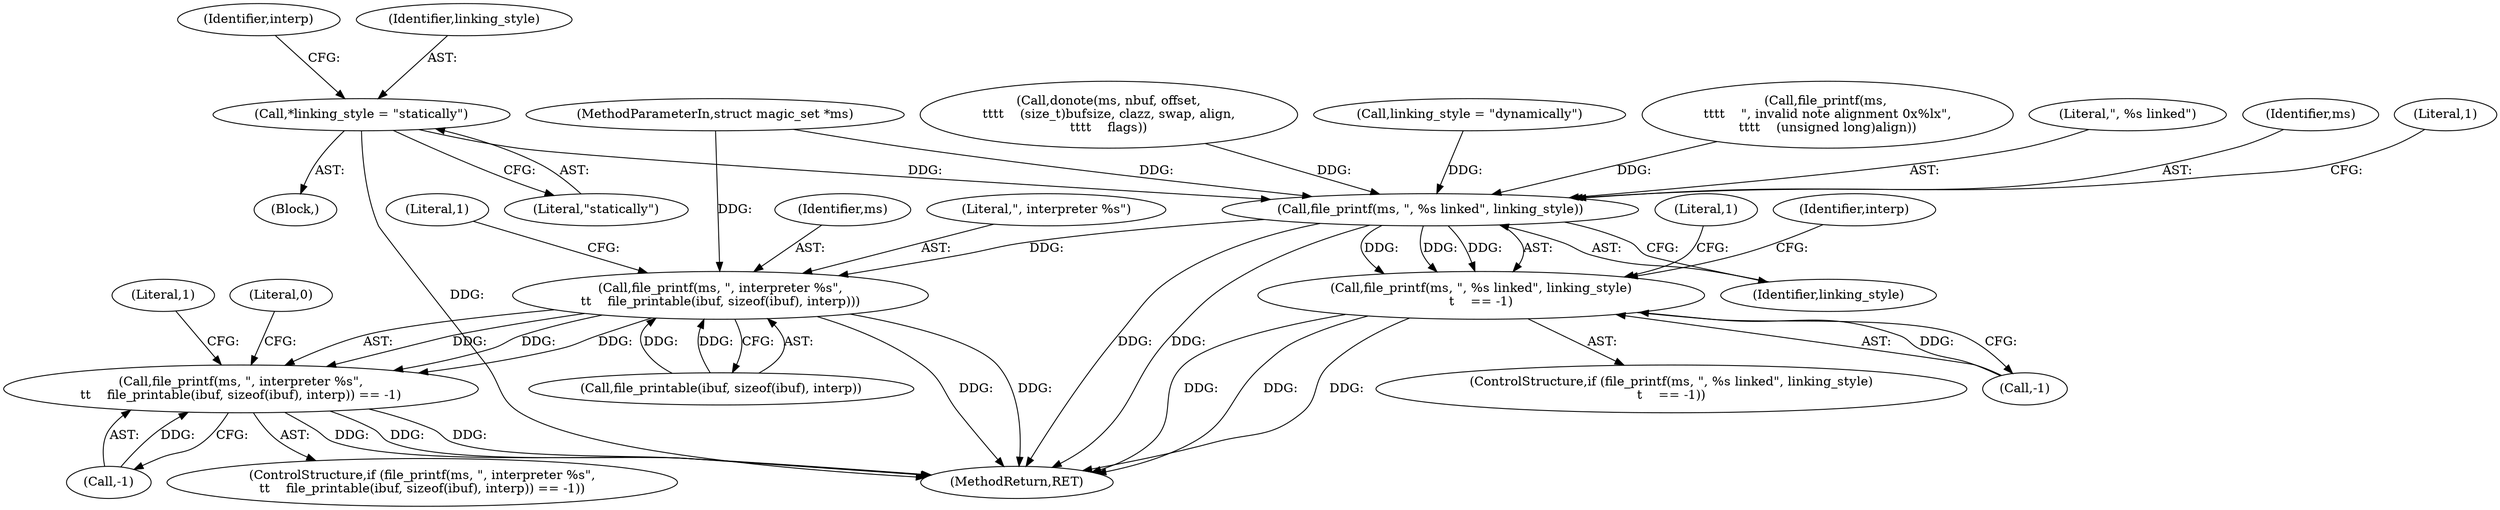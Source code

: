 digraph "0_file_445c8fb0ebff85195be94cd9f7e1df89cade5c7f_0@pointer" {
"1000121" [label="(Call,*linking_style = \"statically\")"];
"1000327" [label="(Call,file_printf(ms, \", %s linked\", linking_style))"];
"1000326" [label="(Call,file_printf(ms, \", %s linked\", linking_style)\n\t    == -1)"];
"1000342" [label="(Call,file_printf(ms, \", interpreter %s\",\n\t\t    file_printable(ibuf, sizeof(ibuf), interp)))"];
"1000341" [label="(Call,file_printf(ms, \", interpreter %s\",\n\t\t    file_printable(ibuf, sizeof(ibuf), interp)) == -1)"];
"1000123" [label="(Literal,\"statically\")"];
"1000331" [label="(Call,-1)"];
"1000107" [label="(MethodParameterIn,struct magic_set *ms)"];
"1000326" [label="(Call,file_printf(ms, \", %s linked\", linking_style)\n\t    == -1)"];
"1000121" [label="(Call,*linking_style = \"statically\")"];
"1000354" [label="(Literal,1)"];
"1000335" [label="(Literal,1)"];
"1000126" [label="(Identifier,interp)"];
"1000184" [label="(Call,linking_style = \"dynamically\")"];
"1000345" [label="(Call,file_printable(ibuf, sizeof(ibuf), interp))"];
"1000207" [label="(Call,file_printf(ms, \n\t\t\t\t    \", invalid note alignment 0x%lx\",\n\t\t\t\t    (unsigned long)align))"];
"1000343" [label="(Identifier,ms)"];
"1000344" [label="(Literal,\", interpreter %s\")"];
"1000340" [label="(ControlStructure,if (file_printf(ms, \", interpreter %s\",\n\t\t    file_printable(ibuf, sizeof(ibuf), interp)) == -1))"];
"1000329" [label="(Literal,\", %s linked\")"];
"1000327" [label="(Call,file_printf(ms, \", %s linked\", linking_style))"];
"1000341" [label="(Call,file_printf(ms, \", interpreter %s\",\n\t\t    file_printable(ibuf, sizeof(ibuf), interp)) == -1)"];
"1000117" [label="(Block,)"];
"1000330" [label="(Identifier,linking_style)"];
"1000328" [label="(Identifier,ms)"];
"1000350" [label="(Call,-1)"];
"1000325" [label="(ControlStructure,if (file_printf(ms, \", %s linked\", linking_style)\n\t    == -1))"];
"1000122" [label="(Identifier,linking_style)"];
"1000342" [label="(Call,file_printf(ms, \", interpreter %s\",\n\t\t    file_printable(ibuf, sizeof(ibuf), interp)))"];
"1000332" [label="(Literal,1)"];
"1000357" [label="(MethodReturn,RET)"];
"1000356" [label="(Literal,0)"];
"1000338" [label="(Identifier,interp)"];
"1000306" [label="(Call,donote(ms, nbuf, offset,\n\t\t\t\t    (size_t)bufsize, clazz, swap, align,\n\t\t\t\t    flags))"];
"1000351" [label="(Literal,1)"];
"1000121" -> "1000117"  [label="AST: "];
"1000121" -> "1000123"  [label="CFG: "];
"1000122" -> "1000121"  [label="AST: "];
"1000123" -> "1000121"  [label="AST: "];
"1000126" -> "1000121"  [label="CFG: "];
"1000121" -> "1000357"  [label="DDG: "];
"1000121" -> "1000327"  [label="DDG: "];
"1000327" -> "1000326"  [label="AST: "];
"1000327" -> "1000330"  [label="CFG: "];
"1000328" -> "1000327"  [label="AST: "];
"1000329" -> "1000327"  [label="AST: "];
"1000330" -> "1000327"  [label="AST: "];
"1000332" -> "1000327"  [label="CFG: "];
"1000327" -> "1000357"  [label="DDG: "];
"1000327" -> "1000357"  [label="DDG: "];
"1000327" -> "1000326"  [label="DDG: "];
"1000327" -> "1000326"  [label="DDG: "];
"1000327" -> "1000326"  [label="DDG: "];
"1000306" -> "1000327"  [label="DDG: "];
"1000207" -> "1000327"  [label="DDG: "];
"1000107" -> "1000327"  [label="DDG: "];
"1000184" -> "1000327"  [label="DDG: "];
"1000327" -> "1000342"  [label="DDG: "];
"1000326" -> "1000325"  [label="AST: "];
"1000326" -> "1000331"  [label="CFG: "];
"1000331" -> "1000326"  [label="AST: "];
"1000335" -> "1000326"  [label="CFG: "];
"1000338" -> "1000326"  [label="CFG: "];
"1000326" -> "1000357"  [label="DDG: "];
"1000326" -> "1000357"  [label="DDG: "];
"1000326" -> "1000357"  [label="DDG: "];
"1000331" -> "1000326"  [label="DDG: "];
"1000342" -> "1000341"  [label="AST: "];
"1000342" -> "1000345"  [label="CFG: "];
"1000343" -> "1000342"  [label="AST: "];
"1000344" -> "1000342"  [label="AST: "];
"1000345" -> "1000342"  [label="AST: "];
"1000351" -> "1000342"  [label="CFG: "];
"1000342" -> "1000357"  [label="DDG: "];
"1000342" -> "1000357"  [label="DDG: "];
"1000342" -> "1000341"  [label="DDG: "];
"1000342" -> "1000341"  [label="DDG: "];
"1000342" -> "1000341"  [label="DDG: "];
"1000107" -> "1000342"  [label="DDG: "];
"1000345" -> "1000342"  [label="DDG: "];
"1000345" -> "1000342"  [label="DDG: "];
"1000341" -> "1000340"  [label="AST: "];
"1000341" -> "1000350"  [label="CFG: "];
"1000350" -> "1000341"  [label="AST: "];
"1000354" -> "1000341"  [label="CFG: "];
"1000356" -> "1000341"  [label="CFG: "];
"1000341" -> "1000357"  [label="DDG: "];
"1000341" -> "1000357"  [label="DDG: "];
"1000341" -> "1000357"  [label="DDG: "];
"1000350" -> "1000341"  [label="DDG: "];
}
